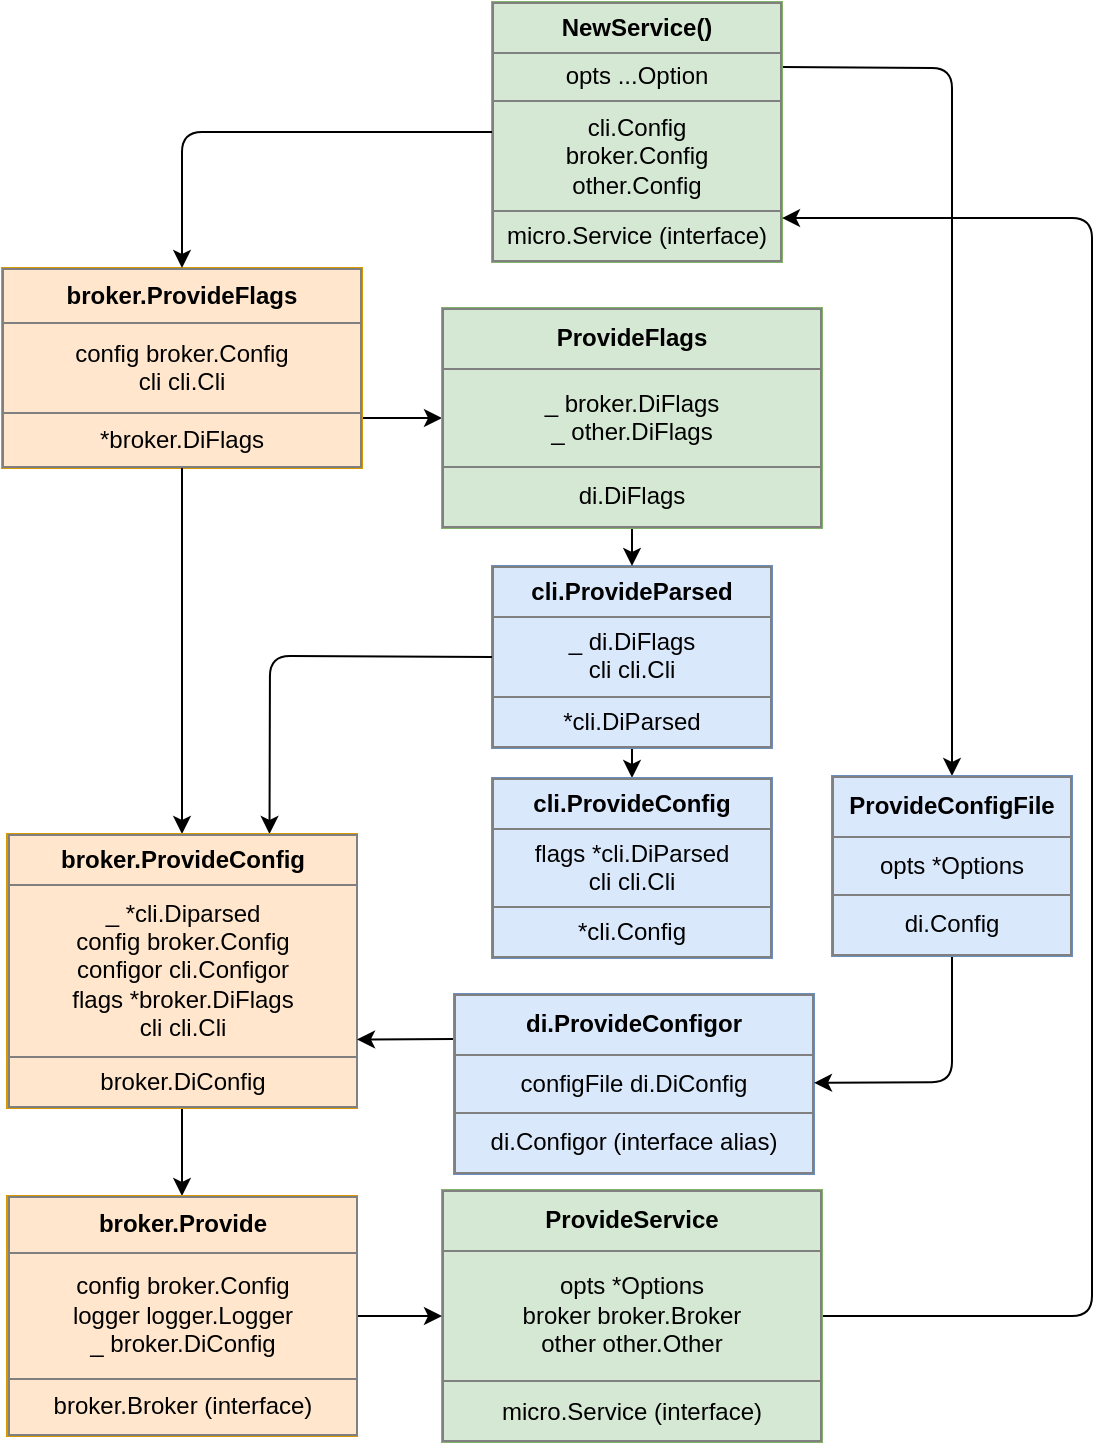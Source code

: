 <mxfile version="20.4.0" type="embed">
    <diagram id="vMnfY-2Tbw0DXYRR_aYp" name="Seite-1">
        <mxGraphModel dx="1509" dy="1679" grid="1" gridSize="10" guides="1" tooltips="1" connect="1" arrows="1" fold="1" page="1" pageScale="1" pageWidth="1169" pageHeight="827" math="0" shadow="0">
            <root>
                <mxCell id="0"/>
                <mxCell id="1" parent="0"/>
                <mxCell id="122" style="edgeStyle=none;html=1;exitX=1;exitY=0.25;exitDx=0;exitDy=0;entryX=0.5;entryY=0;entryDx=0;entryDy=0;" edge="1" parent="1" source="4" target="120">
                    <mxGeometry relative="1" as="geometry">
                        <Array as="points">
                            <mxPoint x="700" y="-767"/>
                        </Array>
                    </mxGeometry>
                </mxCell>
                <mxCell id="4" value="&lt;table border=&quot;1&quot; width=&quot;100%&quot; height=&quot;100%&quot; cellpadding=&quot;4&quot; style=&quot;width: 100%; height: 100%; border-collapse: collapse;&quot;&gt;&lt;tbody&gt;&lt;tr&gt;&lt;th align=&quot;center&quot;&gt;&lt;b&gt;NewService()&lt;/b&gt;&lt;/th&gt;&lt;/tr&gt;&lt;tr&gt;&lt;td align=&quot;center&quot;&gt;opts ...Option&lt;/td&gt;&lt;/tr&gt;&lt;tr&gt;&lt;td align=&quot;center&quot;&gt;cli.Config&lt;br&gt;broker.Config&lt;br&gt;other.Config&lt;/td&gt;&lt;/tr&gt;&lt;tr&gt;&lt;td style=&quot;text-align: center;&quot;&gt;micro.Service (interface)&lt;/td&gt;&lt;/tr&gt;&lt;/tbody&gt;&lt;/table&gt;" style="text;html=1;strokeColor=#82b366;fillColor=#d5e8d4;overflow=fill;" parent="1" vertex="1">
                    <mxGeometry x="470" y="-800" width="145" height="130" as="geometry"/>
                </mxCell>
                <mxCell id="119" style="edgeStyle=none;html=1;exitX=0.5;exitY=1;exitDx=0;exitDy=0;entryX=0.5;entryY=0;entryDx=0;entryDy=0;" parent="1" source="6" target="115" edge="1">
                    <mxGeometry relative="1" as="geometry"/>
                </mxCell>
                <mxCell id="6" value="&lt;table border=&quot;1&quot; width=&quot;100%&quot; height=&quot;100%&quot; cellpadding=&quot;4&quot; style=&quot;width: 100%; height: 100%; border-collapse: collapse;&quot;&gt;&lt;tbody&gt;&lt;tr&gt;&lt;th align=&quot;center&quot;&gt;cli.ProvideParsed&lt;/th&gt;&lt;/tr&gt;&lt;tr&gt;&lt;td align=&quot;center&quot;&gt;_ di.DiFlags&lt;br&gt;cli cli.Cli&lt;br&gt;&lt;/td&gt;&lt;/tr&gt;&lt;tr&gt;&lt;td align=&quot;center&quot;&gt;*cli.DiParsed&lt;br&gt;&lt;/td&gt;&lt;/tr&gt;&lt;/tbody&gt;&lt;/table&gt;" style="text;html=1;strokeColor=#6c8ebf;fillColor=#dae8fc;overflow=fill;" parent="1" vertex="1">
                    <mxGeometry x="470" y="-518" width="140" height="91" as="geometry"/>
                </mxCell>
                <mxCell id="100" style="edgeStyle=none;html=1;entryX=1;entryY=0.831;entryDx=0;entryDy=0;entryPerimeter=0;" parent="1" source="8" target="4" edge="1">
                    <mxGeometry relative="1" as="geometry">
                        <mxPoint x="770" y="-480" as="targetPoint"/>
                        <Array as="points">
                            <mxPoint x="770" y="-143"/>
                            <mxPoint x="770" y="-692"/>
                        </Array>
                    </mxGeometry>
                </mxCell>
                <mxCell id="8" value="&lt;table border=&quot;1&quot; width=&quot;100%&quot; height=&quot;100%&quot; cellpadding=&quot;4&quot; style=&quot;width: 100%; height: 100%; border-collapse: collapse;&quot;&gt;&lt;tbody&gt;&lt;tr&gt;&lt;th align=&quot;center&quot;&gt;ProvideService&lt;/th&gt;&lt;/tr&gt;&lt;tr&gt;&lt;td align=&quot;center&quot;&gt;opts *Options&lt;br&gt;broker broker.Broker&lt;br&gt;other other.Other&lt;br&gt;&lt;/td&gt;&lt;/tr&gt;&lt;tr&gt;&lt;td align=&quot;center&quot;&gt;micro.Service (interface)&lt;br&gt;&lt;/td&gt;&lt;/tr&gt;&lt;/tbody&gt;&lt;/table&gt;" style="text;html=1;strokeColor=#82b366;fillColor=#d5e8d4;overflow=fill;" parent="1" vertex="1">
                    <mxGeometry x="445" y="-206" width="190" height="126" as="geometry"/>
                </mxCell>
                <mxCell id="93" style="edgeStyle=none;html=1;exitX=1;exitY=0.75;exitDx=0;exitDy=0;entryX=0;entryY=0.5;entryDx=0;entryDy=0;" parent="1" source="24" target="31" edge="1">
                    <mxGeometry relative="1" as="geometry"/>
                </mxCell>
                <mxCell id="24" value="&lt;table border=&quot;1&quot; width=&quot;100%&quot; height=&quot;100%&quot; cellpadding=&quot;4&quot; style=&quot;width: 100%; height: 100%; border-collapse: collapse;&quot;&gt;&lt;tbody&gt;&lt;tr&gt;&lt;th align=&quot;center&quot;&gt;broker.ProvideFlags&lt;/th&gt;&lt;/tr&gt;&lt;tr&gt;&lt;td align=&quot;center&quot;&gt;config broker.Config&lt;br&gt;cli cli.Cli&lt;/td&gt;&lt;/tr&gt;&lt;tr&gt;&lt;td align=&quot;center&quot;&gt;*broker.DiFlags&lt;br&gt;&lt;/td&gt;&lt;/tr&gt;&lt;/tbody&gt;&lt;/table&gt;" style="text;html=1;strokeColor=#d79b00;fillColor=#ffe6cc;overflow=fill;" parent="1" vertex="1">
                    <mxGeometry x="225" y="-667" width="180" height="100" as="geometry"/>
                </mxCell>
                <mxCell id="60" style="edgeStyle=none;html=1;exitX=0.5;exitY=1;exitDx=0;exitDy=0;startArrow=none;startFill=0;endArrow=classic;endFill=1;" parent="1" source="31" target="6" edge="1">
                    <mxGeometry relative="1" as="geometry"/>
                </mxCell>
                <mxCell id="31" value="&lt;table border=&quot;1&quot; width=&quot;100%&quot; height=&quot;100%&quot; cellpadding=&quot;4&quot; style=&quot;width: 100%; height: 100%; border-collapse: collapse;&quot;&gt;&lt;tbody&gt;&lt;tr&gt;&lt;th align=&quot;center&quot;&gt;ProvideFlags&lt;/th&gt;&lt;/tr&gt;&lt;tr&gt;&lt;td align=&quot;center&quot;&gt;_ broker.DiFlags&lt;br&gt;_ other.DiFlags&lt;/td&gt;&lt;/tr&gt;&lt;tr&gt;&lt;td align=&quot;center&quot;&gt;di.DiFlags&lt;br&gt;&lt;/td&gt;&lt;/tr&gt;&lt;/tbody&gt;&lt;/table&gt;" style="text;html=1;strokeColor=#82b366;fillColor=#d5e8d4;overflow=fill;" parent="1" vertex="1">
                    <mxGeometry x="445" y="-647" width="190" height="110" as="geometry"/>
                </mxCell>
                <mxCell id="103" style="edgeStyle=none;html=1;entryX=0.5;entryY=0;entryDx=0;entryDy=0;" parent="1" source="42" target="102" edge="1">
                    <mxGeometry relative="1" as="geometry"/>
                </mxCell>
                <mxCell id="109" style="edgeStyle=none;html=1;exitX=0.75;exitY=0;exitDx=0;exitDy=0;entryX=0;entryY=0.5;entryDx=0;entryDy=0;startArrow=classic;startFill=1;endArrow=none;endFill=0;" parent="1" source="42" target="6" edge="1">
                    <mxGeometry relative="1" as="geometry">
                        <Array as="points">
                            <mxPoint x="359" y="-473"/>
                        </Array>
                    </mxGeometry>
                </mxCell>
                <mxCell id="114" style="edgeStyle=none;html=1;exitX=0.5;exitY=0;exitDx=0;exitDy=0;entryX=0.5;entryY=1;entryDx=0;entryDy=0;startArrow=classic;startFill=1;endArrow=none;endFill=0;" parent="1" source="42" target="24" edge="1">
                    <mxGeometry relative="1" as="geometry"/>
                </mxCell>
                <mxCell id="42" value="&lt;table border=&quot;1&quot; width=&quot;100%&quot; height=&quot;100%&quot; cellpadding=&quot;4&quot; style=&quot;width: 100%; height: 100%; border-collapse: collapse;&quot;&gt;&lt;tbody&gt;&lt;tr&gt;&lt;th align=&quot;center&quot;&gt;broker.ProvideConfig&lt;/th&gt;&lt;/tr&gt;&lt;tr&gt;&lt;td align=&quot;center&quot;&gt;_ *cli.Diparsed&lt;br&gt;config broker.Config&lt;br&gt;configor cli.Configor&lt;br&gt;flags *broker.DiFlags&lt;br&gt;cli cli.Cli&lt;/td&gt;&lt;/tr&gt;&lt;tr&gt;&lt;td align=&quot;center&quot;&gt;broker.DiConfig&lt;br&gt;&lt;/td&gt;&lt;/tr&gt;&lt;/tbody&gt;&lt;/table&gt;" style="text;html=1;strokeColor=#d79b00;fillColor=#ffe6cc;overflow=fill;" parent="1" vertex="1">
                    <mxGeometry x="227.5" y="-384" width="175" height="137" as="geometry"/>
                </mxCell>
                <mxCell id="106" style="edgeStyle=none;html=1;exitX=0;exitY=0.25;exitDx=0;exitDy=0;entryX=1;entryY=0.75;entryDx=0;entryDy=0;" parent="1" source="78" target="42" edge="1">
                    <mxGeometry relative="1" as="geometry"/>
                </mxCell>
                <mxCell id="78" value="&lt;table border=&quot;1&quot; width=&quot;100%&quot; height=&quot;100%&quot; cellpadding=&quot;4&quot; style=&quot;width: 100%; height: 100%; border-collapse: collapse;&quot;&gt;&lt;tbody&gt;&lt;tr&gt;&lt;th align=&quot;center&quot;&gt;di.ProvideConfigor&lt;/th&gt;&lt;/tr&gt;&lt;tr&gt;&lt;td align=&quot;center&quot;&gt;configFile di.DiConfig&lt;br&gt;&lt;/td&gt;&lt;/tr&gt;&lt;tr&gt;&lt;td align=&quot;center&quot;&gt;di.Configor (interface alias)&lt;/td&gt;&lt;/tr&gt;&lt;/tbody&gt;&lt;/table&gt;" style="text;html=1;strokeColor=#6c8ebf;fillColor=#dae8fc;overflow=fill;" parent="1" vertex="1">
                    <mxGeometry x="451" y="-304" width="180" height="90" as="geometry"/>
                </mxCell>
                <mxCell id="86" style="edgeStyle=none;html=1;exitX=0;exitY=0.5;exitDx=0;exitDy=0;entryX=0.5;entryY=0;entryDx=0;entryDy=0;" parent="1" source="4" target="24" edge="1">
                    <mxGeometry relative="1" as="geometry">
                        <mxPoint x="315" y="-715" as="sourcePoint"/>
                        <Array as="points">
                            <mxPoint x="315" y="-735"/>
                        </Array>
                    </mxGeometry>
                </mxCell>
                <mxCell id="104" style="edgeStyle=none;html=1;exitX=1;exitY=0.5;exitDx=0;exitDy=0;entryX=0;entryY=0.5;entryDx=0;entryDy=0;" parent="1" source="102" target="8" edge="1">
                    <mxGeometry relative="1" as="geometry"/>
                </mxCell>
                <mxCell id="102" value="&lt;table border=&quot;1&quot; width=&quot;100%&quot; height=&quot;100%&quot; cellpadding=&quot;4&quot; style=&quot;width: 100%; height: 100%; border-collapse: collapse;&quot;&gt;&lt;tbody&gt;&lt;tr&gt;&lt;th align=&quot;center&quot;&gt;broker.Provide&lt;/th&gt;&lt;/tr&gt;&lt;tr&gt;&lt;td align=&quot;center&quot;&gt;config broker.Config&lt;br&gt;logger logger.Logger&lt;br&gt;_ broker.DiConfig&lt;br&gt;&lt;/td&gt;&lt;/tr&gt;&lt;tr&gt;&lt;td align=&quot;center&quot;&gt;broker.Broker (interface)&lt;br&gt;&lt;/td&gt;&lt;/tr&gt;&lt;/tbody&gt;&lt;/table&gt;" style="text;html=1;strokeColor=#d79b00;fillColor=#ffe6cc;overflow=fill;" parent="1" vertex="1">
                    <mxGeometry x="227.5" y="-203" width="175" height="120" as="geometry"/>
                </mxCell>
                <mxCell id="115" value="&lt;table border=&quot;1&quot; width=&quot;100%&quot; height=&quot;100%&quot; cellpadding=&quot;4&quot; style=&quot;width: 100%; height: 100%; border-collapse: collapse;&quot;&gt;&lt;tbody&gt;&lt;tr&gt;&lt;th align=&quot;center&quot;&gt;cli.ProvideConfig&lt;/th&gt;&lt;/tr&gt;&lt;tr&gt;&lt;td align=&quot;center&quot;&gt;flags *cli.DiParsed&lt;br&gt;cli cli.Cli&lt;br&gt;&lt;/td&gt;&lt;/tr&gt;&lt;tr&gt;&lt;td align=&quot;center&quot;&gt;*cli.Config&lt;br&gt;&lt;/td&gt;&lt;/tr&gt;&lt;/tbody&gt;&lt;/table&gt;" style="text;html=1;strokeColor=#6c8ebf;fillColor=#dae8fc;overflow=fill;" parent="1" vertex="1">
                    <mxGeometry x="470" y="-412" width="140" height="90" as="geometry"/>
                </mxCell>
                <mxCell id="121" style="edgeStyle=none;html=1;exitX=0.5;exitY=1;exitDx=0;exitDy=0;" edge="1" parent="1" source="120" target="78">
                    <mxGeometry relative="1" as="geometry">
                        <mxPoint x="700" y="-260" as="sourcePoint"/>
                        <Array as="points">
                            <mxPoint x="700" y="-260"/>
                        </Array>
                    </mxGeometry>
                </mxCell>
                <mxCell id="120" value="&lt;table border=&quot;1&quot; width=&quot;100%&quot; height=&quot;100%&quot; cellpadding=&quot;4&quot; style=&quot;width: 100%; height: 100%; border-collapse: collapse;&quot;&gt;&lt;tbody&gt;&lt;tr&gt;&lt;th align=&quot;center&quot;&gt;ProvideConfigFile&lt;/th&gt;&lt;/tr&gt;&lt;tr&gt;&lt;td align=&quot;center&quot;&gt;opts *Options&lt;br&gt;&lt;/td&gt;&lt;/tr&gt;&lt;tr&gt;&lt;td align=&quot;center&quot;&gt;di.Config&lt;/td&gt;&lt;/tr&gt;&lt;/tbody&gt;&lt;/table&gt;" style="text;html=1;strokeColor=#6c8ebf;fillColor=#dae8fc;overflow=fill;" vertex="1" parent="1">
                    <mxGeometry x="640" y="-413" width="120" height="90" as="geometry"/>
                </mxCell>
            </root>
        </mxGraphModel>
    </diagram>
</mxfile>